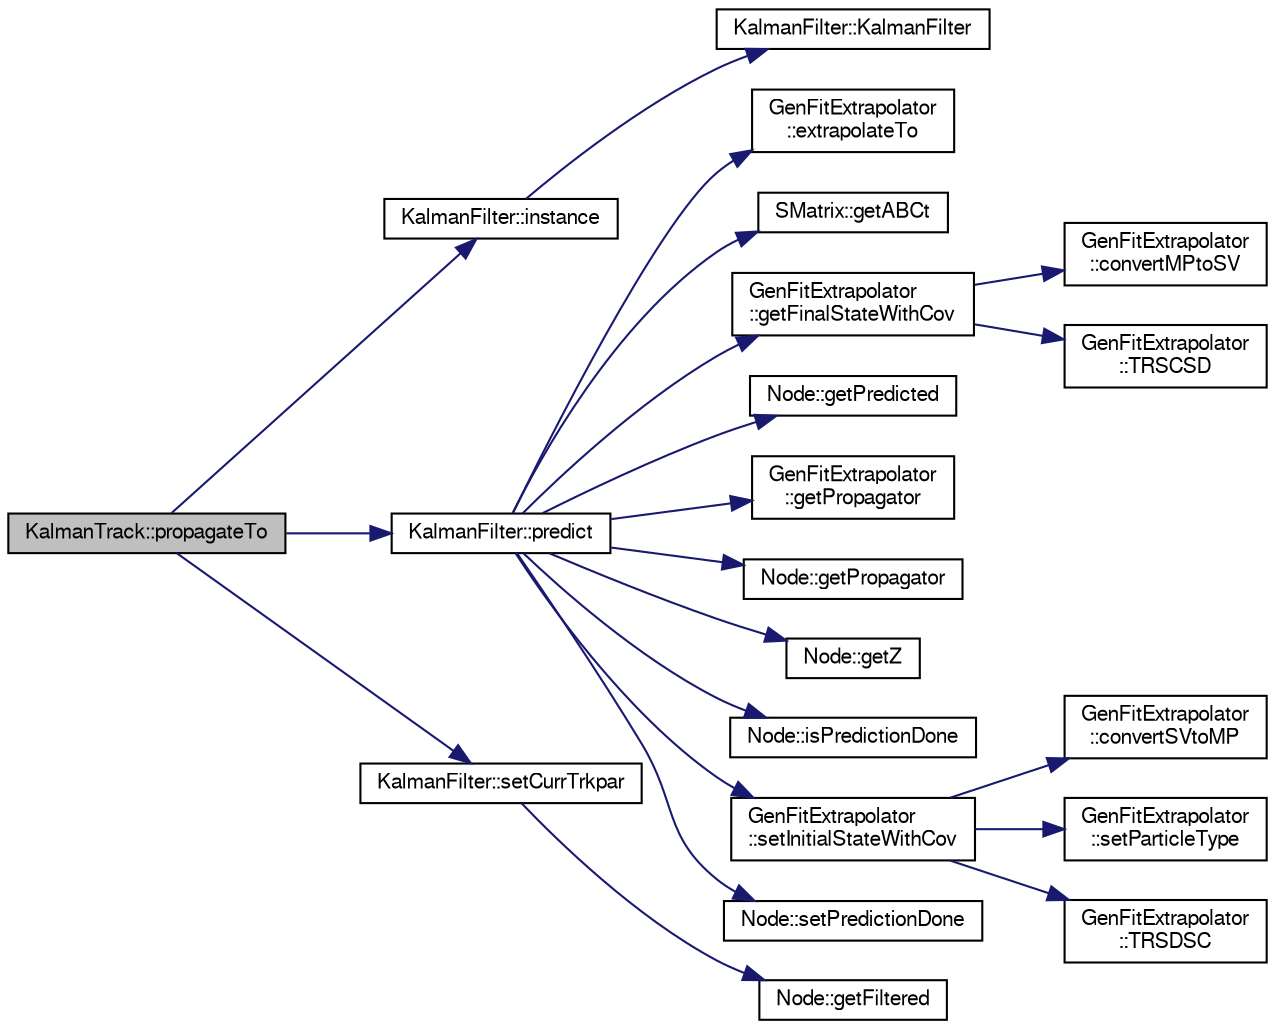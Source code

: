 digraph "KalmanTrack::propagateTo"
{
  bgcolor="transparent";
  edge [fontname="FreeSans",fontsize="10",labelfontname="FreeSans",labelfontsize="10"];
  node [fontname="FreeSans",fontsize="10",shape=record];
  rankdir="LR";
  Node1 [label="KalmanTrack::propagateTo",height=0.2,width=0.4,color="black", fillcolor="grey75", style="filled" fontcolor="black"];
  Node1 -> Node2 [color="midnightblue",fontsize="10",style="solid",fontname="FreeSans"];
  Node2 [label="KalmanFilter::instance",height=0.2,width=0.4,color="black",URL="$d6/d2a/classKalmanFilter.html#a6f0a34958ea81f4f3843ad3c03bfa366",tooltip="singlton instance "];
  Node2 -> Node3 [color="midnightblue",fontsize="10",style="solid",fontname="FreeSans"];
  Node3 [label="KalmanFilter::KalmanFilter",height=0.2,width=0.4,color="black",URL="$d6/d2a/classKalmanFilter.html#ae44df2d206d9c7a7083b1a0313f20a73",tooltip="Real constructor. "];
  Node1 -> Node4 [color="midnightblue",fontsize="10",style="solid",fontname="FreeSans"];
  Node4 [label="KalmanFilter::predict",height=0.2,width=0.4,color="black",URL="$d6/d2a/classKalmanFilter.html#adfaf7ddeefb43919df6aee3f1e2638ae",tooltip="Kalman filter steps. "];
  Node4 -> Node5 [color="midnightblue",fontsize="10",style="solid",fontname="FreeSans"];
  Node5 [label="GenFitExtrapolator\l::extrapolateTo",height=0.2,width=0.4,color="black",URL="$d1/d3d/classGenFitExtrapolator.html#a7b1a68079d56beae96151d18c5166526"];
  Node4 -> Node6 [color="midnightblue",fontsize="10",style="solid",fontname="FreeSans"];
  Node6 [label="SMatrix::getABCt",height=0.2,width=0.4,color="black",URL="$d9/db7/classSMatrix.html#a5b825aefb91608b827fbb652501eaecc"];
  Node4 -> Node7 [color="midnightblue",fontsize="10",style="solid",fontname="FreeSans"];
  Node7 [label="GenFitExtrapolator\l::getFinalStateWithCov",height=0.2,width=0.4,color="black",URL="$d1/d3d/classGenFitExtrapolator.html#af0f921bf2fe387759c642a9b7c348109",tooltip="Get the final state parameters and covariance. "];
  Node7 -> Node8 [color="midnightblue",fontsize="10",style="solid",fontname="FreeSans"];
  Node8 [label="GenFitExtrapolator\l::convertMPtoSV",height=0.2,width=0.4,color="black",URL="$d1/d3d/classGenFitExtrapolator.html#a555c962eb4a305b009e3a37069a57c63"];
  Node7 -> Node9 [color="midnightblue",fontsize="10",style="solid",fontname="FreeSans"];
  Node9 [label="GenFitExtrapolator\l::TRSCSD",height=0.2,width=0.4,color="black",URL="$d1/d3d/classGenFitExtrapolator.html#af89a02f2ed82e4444bae4662f07b1682"];
  Node4 -> Node10 [color="midnightblue",fontsize="10",style="solid",fontname="FreeSans"];
  Node10 [label="Node::getPredicted",height=0.2,width=0.4,color="black",URL="$df/dd0/classNode.html#a49001f3ff76ccd0091837d333f8698f8",tooltip="Gets. "];
  Node4 -> Node11 [color="midnightblue",fontsize="10",style="solid",fontname="FreeSans"];
  Node11 [label="GenFitExtrapolator\l::getPropagator",height=0.2,width=0.4,color="black",URL="$d1/d3d/classGenFitExtrapolator.html#ac013889a915dded109c6b9fd236b31dd",tooltip="Get the propagator. "];
  Node4 -> Node12 [color="midnightblue",fontsize="10",style="solid",fontname="FreeSans"];
  Node12 [label="Node::getPropagator",height=0.2,width=0.4,color="black",URL="$df/dd0/classNode.html#aea3d844fd090737d8981ac1f6bbca3a7"];
  Node4 -> Node13 [color="midnightblue",fontsize="10",style="solid",fontname="FreeSans"];
  Node13 [label="Node::getZ",height=0.2,width=0.4,color="black",URL="$df/dd0/classNode.html#ab26d80e97604621eab868ebacda71304"];
  Node4 -> Node14 [color="midnightblue",fontsize="10",style="solid",fontname="FreeSans"];
  Node14 [label="Node::isPredictionDone",height=0.2,width=0.4,color="black",URL="$df/dd0/classNode.html#a85c7247d8b700b6e836479d7666467e4"];
  Node4 -> Node15 [color="midnightblue",fontsize="10",style="solid",fontname="FreeSans"];
  Node15 [label="GenFitExtrapolator\l::setInitialStateWithCov",height=0.2,width=0.4,color="black",URL="$d1/d3d/classGenFitExtrapolator.html#af4266f5d426d735721763e75e530cd48",tooltip="Set input initial state parameters. "];
  Node15 -> Node16 [color="midnightblue",fontsize="10",style="solid",fontname="FreeSans"];
  Node16 [label="GenFitExtrapolator\l::convertSVtoMP",height=0.2,width=0.4,color="black",URL="$d1/d3d/classGenFitExtrapolator.html#a665990fee41ea5f21f14b8b8be2123e7",tooltip="Transformation between the state vector and the mom/pos. "];
  Node15 -> Node17 [color="midnightblue",fontsize="10",style="solid",fontname="FreeSans"];
  Node17 [label="GenFitExtrapolator\l::setParticleType",height=0.2,width=0.4,color="black",URL="$d1/d3d/classGenFitExtrapolator.html#a9dac444d8a4c8632bf60968fa5b929c3",tooltip="Set particle type. "];
  Node15 -> Node18 [color="midnightblue",fontsize="10",style="solid",fontname="FreeSans"];
  Node18 [label="GenFitExtrapolator\l::TRSDSC",height=0.2,width=0.4,color="black",URL="$d1/d3d/classGenFitExtrapolator.html#a96d70bf901dbf71f4772873a3b1df1b5"];
  Node4 -> Node19 [color="midnightblue",fontsize="10",style="solid",fontname="FreeSans"];
  Node19 [label="Node::setPredictionDone",height=0.2,width=0.4,color="black",URL="$df/dd0/classNode.html#a10e8167a975add910020702519aaadb0"];
  Node1 -> Node20 [color="midnightblue",fontsize="10",style="solid",fontname="FreeSans"];
  Node20 [label="KalmanFilter::setCurrTrkpar",height=0.2,width=0.4,color="black",URL="$d6/d2a/classKalmanFilter.html#a8d8429d9087367301473581d099091f6",tooltip="set the current track parameter using the current node "];
  Node20 -> Node21 [color="midnightblue",fontsize="10",style="solid",fontname="FreeSans"];
  Node21 [label="Node::getFiltered",height=0.2,width=0.4,color="black",URL="$df/dd0/classNode.html#ab483dc1ccfa5a0dc9ba876ee9a2134c9"];
}
